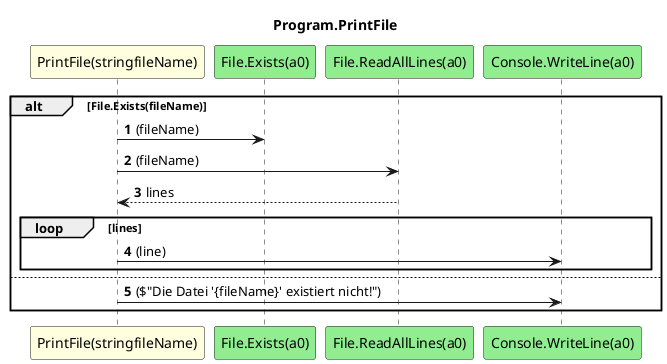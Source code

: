 @startuml Program.PrintFile
title Program.PrintFile
participant "PrintFile(stringfileName)" as PrintFile_p0 #LightYellow
participant "File.Exists(a0)" as File_Exists_a0 #LightGreen
participant "File.ReadAllLines(a0)" as File_ReadAllLines_a0 #LightGreen
participant "Console.WriteLine(a0)" as Console_WriteLine_a0 #LightGreen
autonumber
alt File.Exists(fileName)
    PrintFile_p0 -> File_Exists_a0 : (fileName)
    PrintFile_p0 -> File_ReadAllLines_a0 : (fileName)
    File_ReadAllLines_a0 --> PrintFile_p0 : lines
    loop lines
        PrintFile_p0 -> Console_WriteLine_a0 : (line)
    end
    else
        PrintFile_p0 -> Console_WriteLine_a0 : ($"Die Datei '{fileName}' existiert nicht!")
end
@enduml
